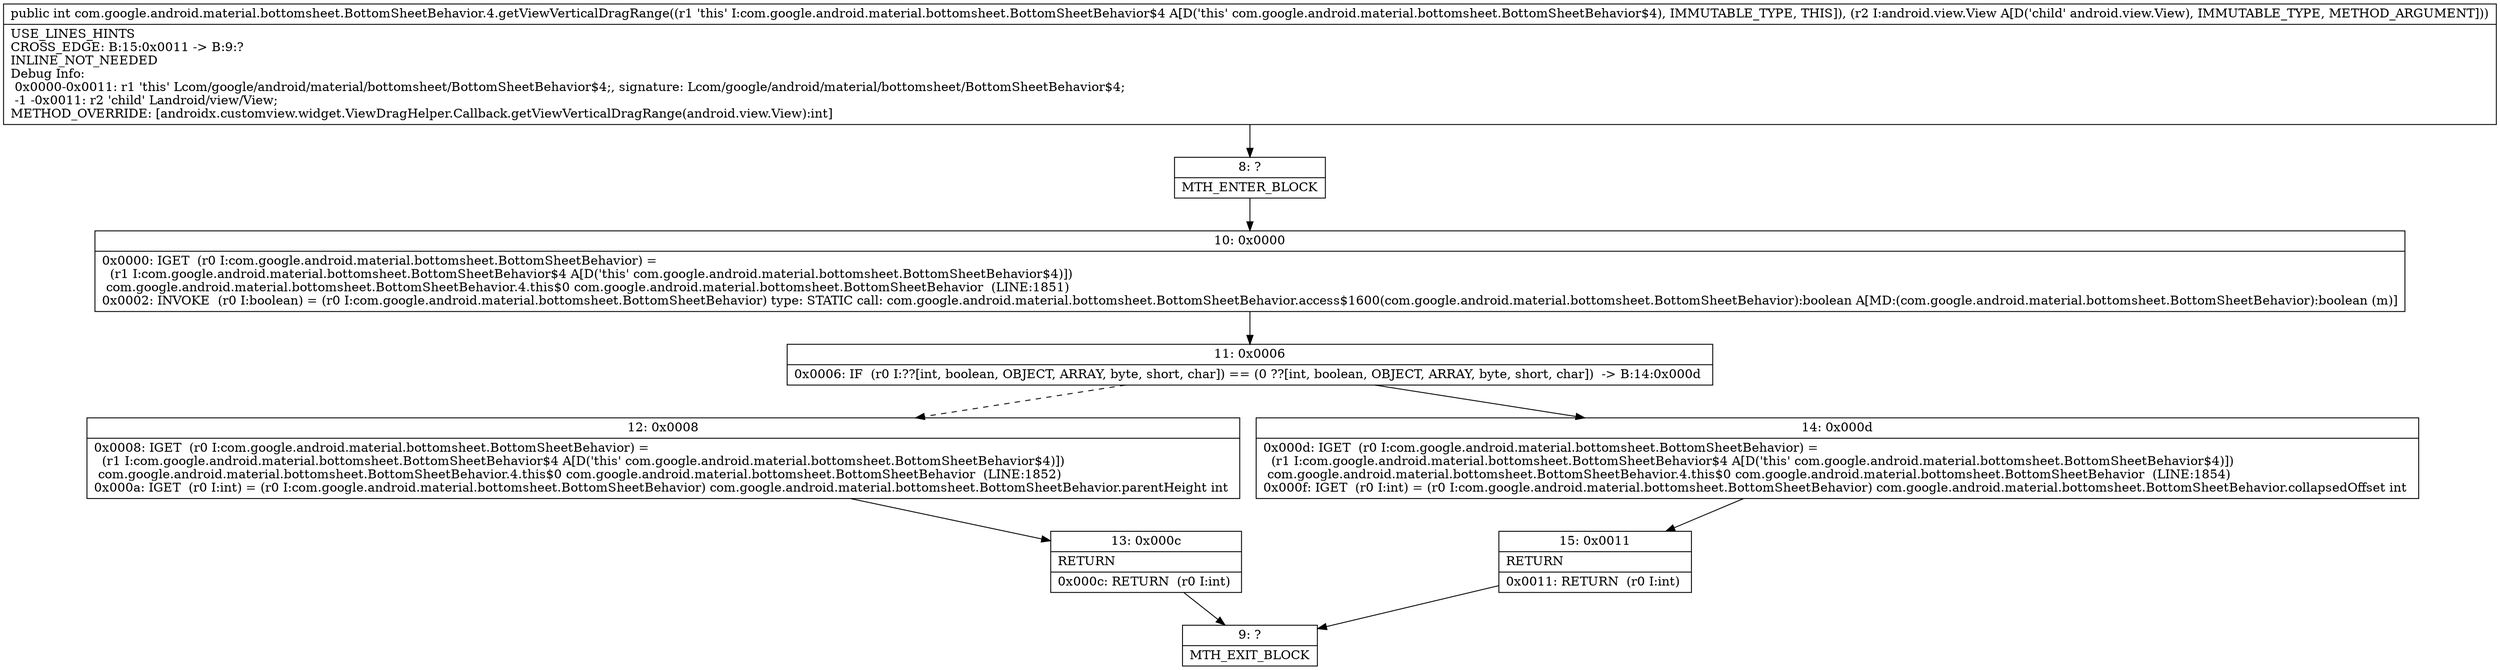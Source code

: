 digraph "CFG forcom.google.android.material.bottomsheet.BottomSheetBehavior.4.getViewVerticalDragRange(Landroid\/view\/View;)I" {
Node_8 [shape=record,label="{8\:\ ?|MTH_ENTER_BLOCK\l}"];
Node_10 [shape=record,label="{10\:\ 0x0000|0x0000: IGET  (r0 I:com.google.android.material.bottomsheet.BottomSheetBehavior) = \l  (r1 I:com.google.android.material.bottomsheet.BottomSheetBehavior$4 A[D('this' com.google.android.material.bottomsheet.BottomSheetBehavior$4)])\l com.google.android.material.bottomsheet.BottomSheetBehavior.4.this$0 com.google.android.material.bottomsheet.BottomSheetBehavior  (LINE:1851)\l0x0002: INVOKE  (r0 I:boolean) = (r0 I:com.google.android.material.bottomsheet.BottomSheetBehavior) type: STATIC call: com.google.android.material.bottomsheet.BottomSheetBehavior.access$1600(com.google.android.material.bottomsheet.BottomSheetBehavior):boolean A[MD:(com.google.android.material.bottomsheet.BottomSheetBehavior):boolean (m)]\l}"];
Node_11 [shape=record,label="{11\:\ 0x0006|0x0006: IF  (r0 I:??[int, boolean, OBJECT, ARRAY, byte, short, char]) == (0 ??[int, boolean, OBJECT, ARRAY, byte, short, char])  \-\> B:14:0x000d \l}"];
Node_12 [shape=record,label="{12\:\ 0x0008|0x0008: IGET  (r0 I:com.google.android.material.bottomsheet.BottomSheetBehavior) = \l  (r1 I:com.google.android.material.bottomsheet.BottomSheetBehavior$4 A[D('this' com.google.android.material.bottomsheet.BottomSheetBehavior$4)])\l com.google.android.material.bottomsheet.BottomSheetBehavior.4.this$0 com.google.android.material.bottomsheet.BottomSheetBehavior  (LINE:1852)\l0x000a: IGET  (r0 I:int) = (r0 I:com.google.android.material.bottomsheet.BottomSheetBehavior) com.google.android.material.bottomsheet.BottomSheetBehavior.parentHeight int \l}"];
Node_13 [shape=record,label="{13\:\ 0x000c|RETURN\l|0x000c: RETURN  (r0 I:int) \l}"];
Node_9 [shape=record,label="{9\:\ ?|MTH_EXIT_BLOCK\l}"];
Node_14 [shape=record,label="{14\:\ 0x000d|0x000d: IGET  (r0 I:com.google.android.material.bottomsheet.BottomSheetBehavior) = \l  (r1 I:com.google.android.material.bottomsheet.BottomSheetBehavior$4 A[D('this' com.google.android.material.bottomsheet.BottomSheetBehavior$4)])\l com.google.android.material.bottomsheet.BottomSheetBehavior.4.this$0 com.google.android.material.bottomsheet.BottomSheetBehavior  (LINE:1854)\l0x000f: IGET  (r0 I:int) = (r0 I:com.google.android.material.bottomsheet.BottomSheetBehavior) com.google.android.material.bottomsheet.BottomSheetBehavior.collapsedOffset int \l}"];
Node_15 [shape=record,label="{15\:\ 0x0011|RETURN\l|0x0011: RETURN  (r0 I:int) \l}"];
MethodNode[shape=record,label="{public int com.google.android.material.bottomsheet.BottomSheetBehavior.4.getViewVerticalDragRange((r1 'this' I:com.google.android.material.bottomsheet.BottomSheetBehavior$4 A[D('this' com.google.android.material.bottomsheet.BottomSheetBehavior$4), IMMUTABLE_TYPE, THIS]), (r2 I:android.view.View A[D('child' android.view.View), IMMUTABLE_TYPE, METHOD_ARGUMENT]))  | USE_LINES_HINTS\lCROSS_EDGE: B:15:0x0011 \-\> B:9:?\lINLINE_NOT_NEEDED\lDebug Info:\l  0x0000\-0x0011: r1 'this' Lcom\/google\/android\/material\/bottomsheet\/BottomSheetBehavior$4;, signature: Lcom\/google\/android\/material\/bottomsheet\/BottomSheetBehavior$4;\l  \-1 \-0x0011: r2 'child' Landroid\/view\/View;\lMETHOD_OVERRIDE: [androidx.customview.widget.ViewDragHelper.Callback.getViewVerticalDragRange(android.view.View):int]\l}"];
MethodNode -> Node_8;Node_8 -> Node_10;
Node_10 -> Node_11;
Node_11 -> Node_12[style=dashed];
Node_11 -> Node_14;
Node_12 -> Node_13;
Node_13 -> Node_9;
Node_14 -> Node_15;
Node_15 -> Node_9;
}

